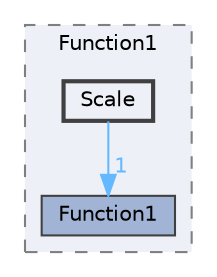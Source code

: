 digraph "src/OpenFOAM/primitives/functions/Function1/Scale"
{
 // LATEX_PDF_SIZE
  bgcolor="transparent";
  edge [fontname=Helvetica,fontsize=10,labelfontname=Helvetica,labelfontsize=10];
  node [fontname=Helvetica,fontsize=10,shape=box,height=0.2,width=0.4];
  compound=true
  subgraph clusterdir_bf4f273fcff898a8e57532425217d669 {
    graph [ bgcolor="#edf0f7", pencolor="grey50", label="Function1", fontname=Helvetica,fontsize=10 style="filled,dashed", URL="dir_bf4f273fcff898a8e57532425217d669.html",tooltip=""]
  dir_c0adf992fe16fe46b123b20bd86c3f11 [label="Function1", fillcolor="#a2b4d6", color="grey25", style="filled", URL="dir_c0adf992fe16fe46b123b20bd86c3f11.html",tooltip=""];
  dir_0c33258d7778249ccb903a061b24789c [label="Scale", fillcolor="#edf0f7", color="grey25", style="filled,bold", URL="dir_0c33258d7778249ccb903a061b24789c.html",tooltip=""];
  }
  dir_0c33258d7778249ccb903a061b24789c->dir_c0adf992fe16fe46b123b20bd86c3f11 [headlabel="1", labeldistance=1.5 headhref="dir_003423_001508.html" href="dir_003423_001508.html" color="steelblue1" fontcolor="steelblue1"];
}
